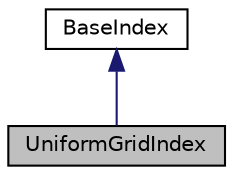 digraph "UniformGridIndex"
{
 // LATEX_PDF_SIZE
  bgcolor="transparent";
  edge [fontname="Helvetica",fontsize="10",labelfontname="Helvetica",labelfontsize="10"];
  node [fontname="Helvetica",fontsize="10",shape=record];
  Node1 [label="UniformGridIndex",height=0.2,width=0.4,color="black", fillcolor="grey75", style="filled", fontcolor="black",tooltip="Holds all two-layer related index information."];
  Node2 -> Node1 [dir="back",color="midnightblue",fontsize="10",style="solid",fontname="Helvetica"];
  Node2 [label="BaseIndex",height=0.2,width=0.4,color="black",URL="$classBaseIndex.html",tooltip="Abstract base class for all index structures."];
}
